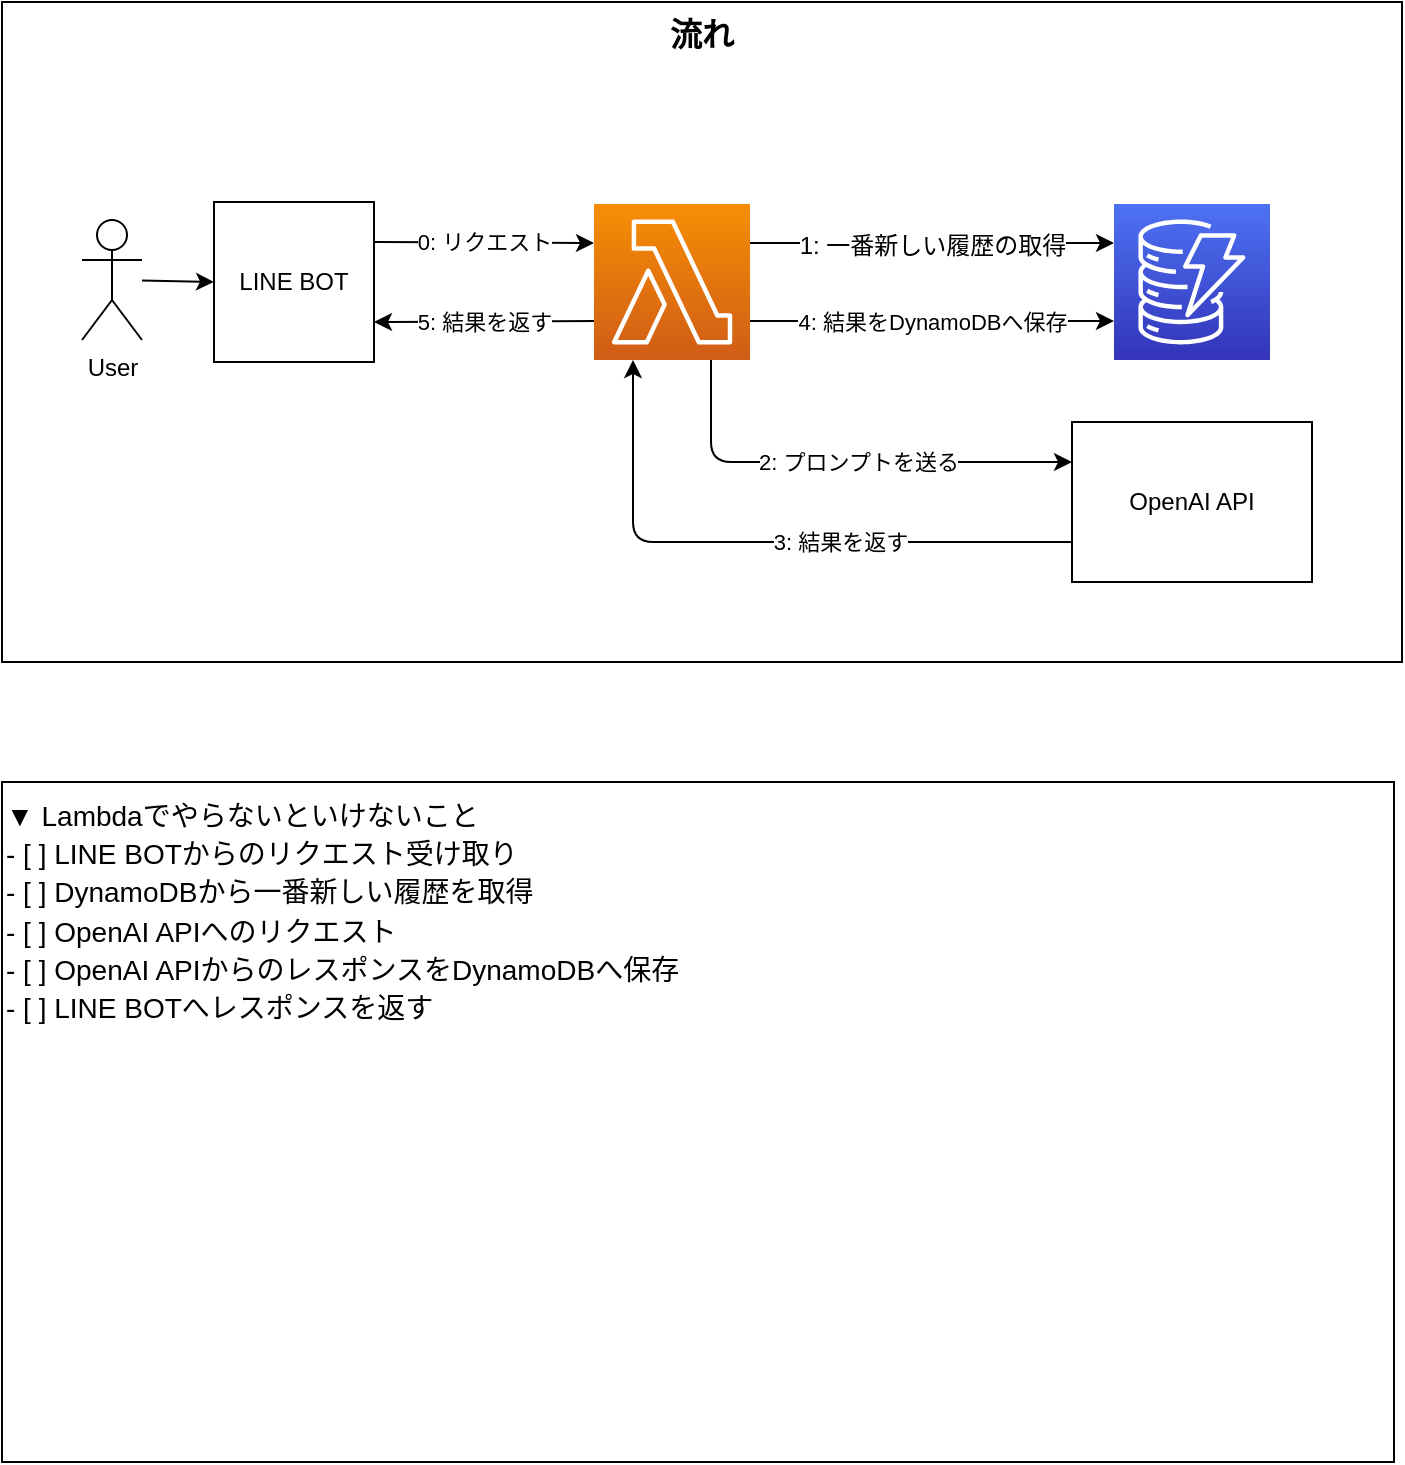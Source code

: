 <mxfile>
    <diagram id="OgRPGlaCWBxBChvjKtZ8" name="ページ1">
        <mxGraphModel dx="940" dy="742" grid="1" gridSize="10" guides="1" tooltips="1" connect="1" arrows="1" fold="1" page="1" pageScale="1" pageWidth="827" pageHeight="1169" math="0" shadow="0">
            <root>
                <mxCell id="0"/>
                <mxCell id="1" parent="0"/>
                <mxCell id="20" value="&lt;div style=&quot;font-size: 16px;&quot;&gt;&lt;span style=&quot;background-color: initial; font-size: 16px;&quot;&gt;流れ&lt;/span&gt;&lt;/div&gt;" style="rounded=0;whiteSpace=wrap;html=1;labelBackgroundColor=none;fontColor=default;fillColor=none;align=center;verticalAlign=top;fontSize=16;fontStyle=1" vertex="1" parent="1">
                    <mxGeometry x="64" y="220" width="700" height="330" as="geometry"/>
                </mxCell>
                <mxCell id="2" value="" style="sketch=0;points=[[0,0,0],[0.25,0,0],[0.5,0,0],[0.75,0,0],[1,0,0],[0,1,0],[0.25,1,0],[0.5,1,0],[0.75,1,0],[1,1,0],[0,0.25,0],[0,0.5,0],[0,0.75,0],[1,0.25,0],[1,0.5,0],[1,0.75,0]];outlineConnect=0;fontColor=#232F3E;gradientColor=#4D72F3;gradientDirection=north;fillColor=#3334B9;strokeColor=#ffffff;dashed=0;verticalLabelPosition=bottom;verticalAlign=top;align=center;html=1;fontSize=12;fontStyle=0;aspect=fixed;shape=mxgraph.aws4.resourceIcon;resIcon=mxgraph.aws4.dynamodb;" parent="1" vertex="1">
                    <mxGeometry x="620" y="321" width="78" height="78" as="geometry"/>
                </mxCell>
                <mxCell id="12" value="2: プロンプトを送る" style="edgeStyle=orthogonalEdgeStyle;html=1;fontColor=default;exitX=0.75;exitY=1;exitDx=0;exitDy=0;exitPerimeter=0;entryX=0;entryY=0.25;entryDx=0;entryDy=0;" edge="1" parent="1" source="3" target="11">
                    <mxGeometry x="0.064" relative="1" as="geometry">
                        <mxPoint x="1" as="offset"/>
                    </mxGeometry>
                </mxCell>
                <mxCell id="15" value="4: 結果をDynamoDBへ保存" style="edgeStyle=none;html=1;entryX=0;entryY=0.75;entryDx=0;entryDy=0;entryPerimeter=0;fontColor=default;exitX=1;exitY=0.75;exitDx=0;exitDy=0;exitPerimeter=0;" edge="1" parent="1" source="3" target="2">
                    <mxGeometry relative="1" as="geometry"/>
                </mxCell>
                <mxCell id="16" value="5: 結果を返す" style="edgeStyle=none;html=1;exitX=0;exitY=0.75;exitDx=0;exitDy=0;exitPerimeter=0;entryX=1;entryY=0.75;entryDx=0;entryDy=0;fontColor=default;" edge="1" parent="1" source="3" target="5">
                    <mxGeometry relative="1" as="geometry">
                        <mxPoint as="offset"/>
                    </mxGeometry>
                </mxCell>
                <mxCell id="23" value="&lt;font style=&quot;font-size: 12px;&quot;&gt;1: 一番新しい履歴の取得&lt;/font&gt;" style="html=1;exitX=1;exitY=0.25;exitDx=0;exitDy=0;exitPerimeter=0;entryX=0;entryY=0.25;entryDx=0;entryDy=0;entryPerimeter=0;fontSize=14;fontColor=default;" edge="1" parent="1" source="3" target="2">
                    <mxGeometry relative="1" as="geometry"/>
                </mxCell>
                <mxCell id="3" value="" style="sketch=0;points=[[0,0,0],[0.25,0,0],[0.5,0,0],[0.75,0,0],[1,0,0],[0,1,0],[0.25,1,0],[0.5,1,0],[0.75,1,0],[1,1,0],[0,0.25,0],[0,0.5,0],[0,0.75,0],[1,0.25,0],[1,0.5,0],[1,0.75,0]];outlineConnect=0;fontColor=#232F3E;gradientColor=#F78E04;gradientDirection=north;fillColor=#D05C17;strokeColor=#ffffff;dashed=0;verticalLabelPosition=bottom;verticalAlign=top;align=center;html=1;fontSize=12;fontStyle=0;aspect=fixed;shape=mxgraph.aws4.resourceIcon;resIcon=mxgraph.aws4.lambda;" parent="1" vertex="1">
                    <mxGeometry x="360" y="321" width="78" height="78" as="geometry"/>
                </mxCell>
                <mxCell id="6" value="0: リクエスト" style="edgeStyle=none;html=1;exitX=1;exitY=0.25;exitDx=0;exitDy=0;entryX=0;entryY=0.25;entryDx=0;entryDy=0;entryPerimeter=0;" parent="1" source="5" target="3" edge="1">
                    <mxGeometry relative="1" as="geometry"/>
                </mxCell>
                <mxCell id="5" value="LINE BOT" style="whiteSpace=wrap;html=1;aspect=fixed;" parent="1" vertex="1">
                    <mxGeometry x="170" y="320" width="80" height="80" as="geometry"/>
                </mxCell>
                <mxCell id="8" style="edgeStyle=none;html=1;entryX=0;entryY=0.5;entryDx=0;entryDy=0;" parent="1" source="7" target="5" edge="1">
                    <mxGeometry relative="1" as="geometry"/>
                </mxCell>
                <mxCell id="7" value="User" style="shape=umlActor;verticalLabelPosition=bottom;verticalAlign=top;html=1;outlineConnect=0;" parent="1" vertex="1">
                    <mxGeometry x="104" y="329" width="30" height="60" as="geometry"/>
                </mxCell>
                <mxCell id="14" value="3: 結果を返す" style="edgeStyle=orthogonalEdgeStyle;html=1;fontColor=default;entryX=0.25;entryY=1;entryDx=0;entryDy=0;entryPerimeter=0;exitX=0;exitY=0.75;exitDx=0;exitDy=0;" edge="1" parent="1" source="11" target="3">
                    <mxGeometry x="-0.25" relative="1" as="geometry">
                        <mxPoint x="474" y="410" as="targetPoint"/>
                        <mxPoint as="offset"/>
                    </mxGeometry>
                </mxCell>
                <mxCell id="11" value="OpenAI API" style="rounded=0;whiteSpace=wrap;html=1;labelBackgroundColor=none;fontColor=default;fillColor=none;" vertex="1" parent="1">
                    <mxGeometry x="599" y="430" width="120" height="80" as="geometry"/>
                </mxCell>
                <mxCell id="22" value="&lt;font style=&quot;font-size: 14px;&quot;&gt;▼ Lambdaでやらないといけないこと&lt;br&gt;- [ ] LINE BOTからのリクエスト受け取り&lt;br&gt;- [ ] DynamoDBから一番新しい履歴を取得&lt;br&gt;- [ ] OpenAI APIへのリクエスト&lt;br&gt;- [ ] OpenAI APIからのレスポンスをDynamoDBへ保存&lt;br&gt;- [ ] LINE BOTへレスポンスを返す&lt;br&gt;&lt;/font&gt;" style="rounded=0;whiteSpace=wrap;html=1;labelBackgroundColor=none;fontSize=16;fontColor=default;fillColor=none;align=left;verticalAlign=top;" vertex="1" parent="1">
                    <mxGeometry x="64" y="610" width="696" height="340" as="geometry"/>
                </mxCell>
            </root>
        </mxGraphModel>
    </diagram>
</mxfile>